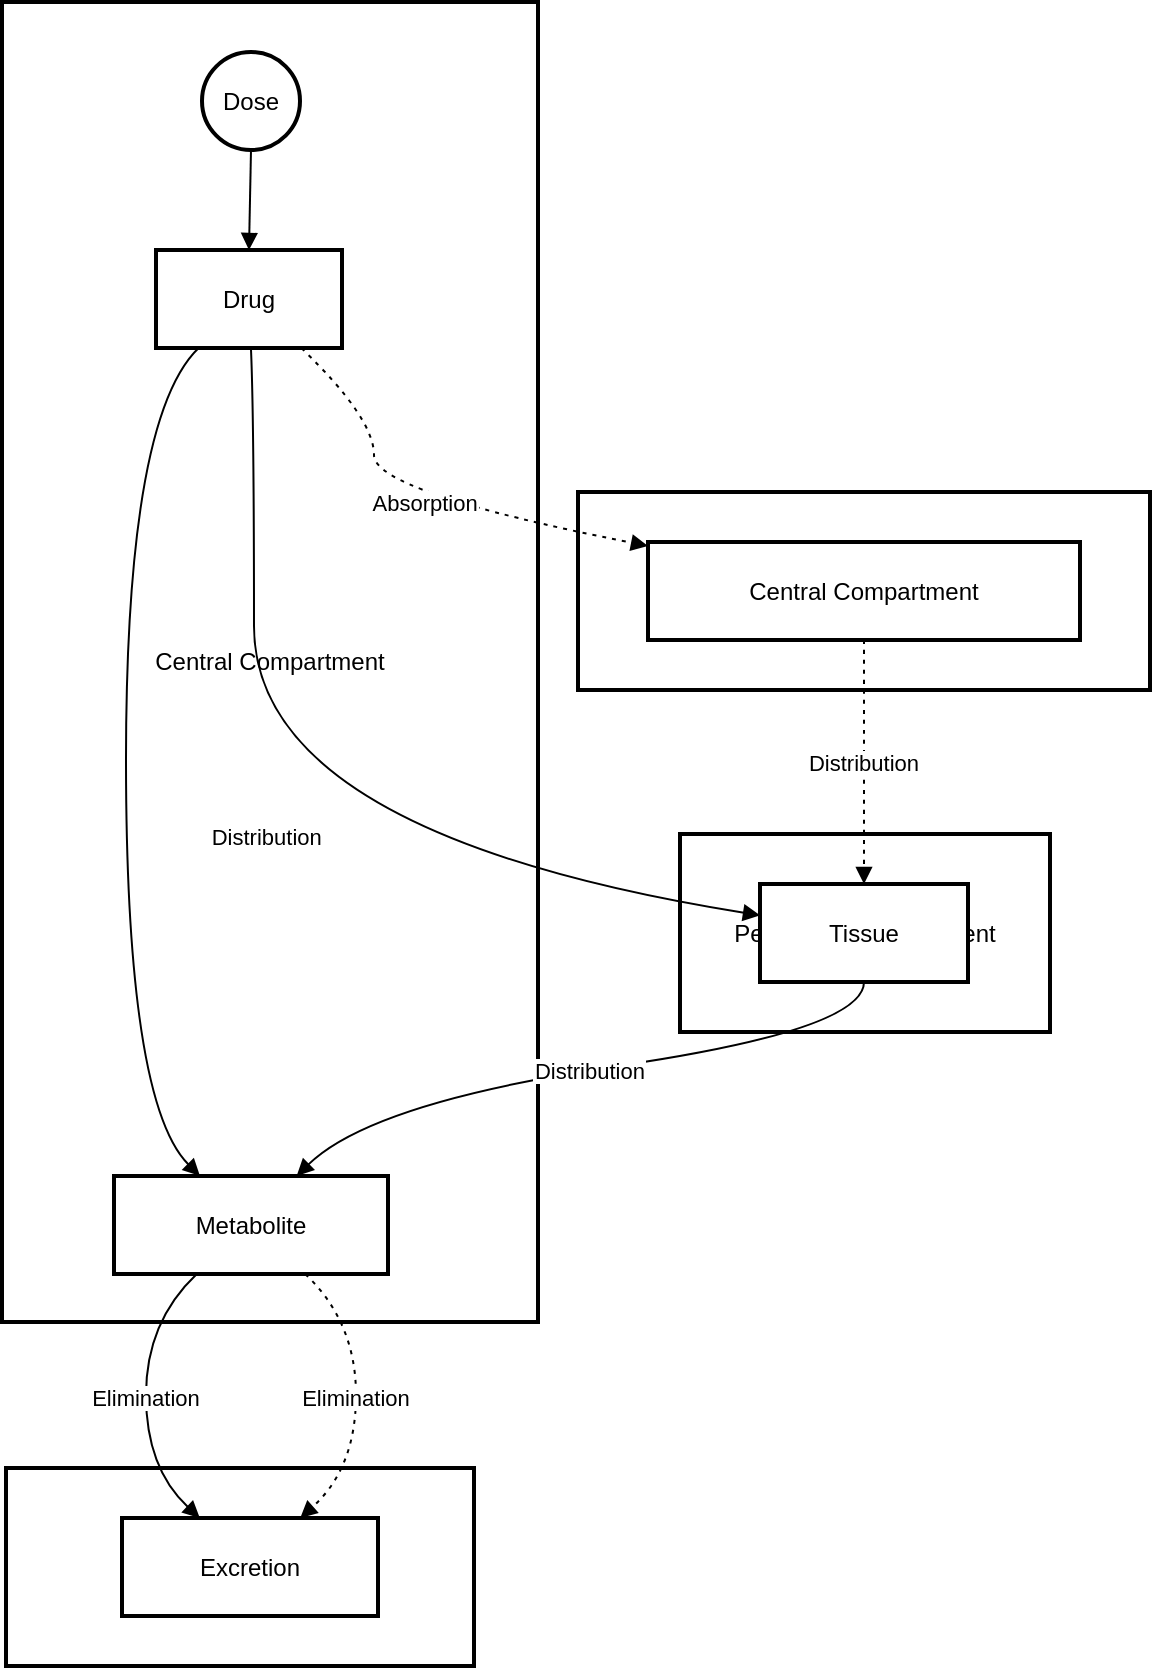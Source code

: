 <mxfile version="24.7.14">
  <diagram name="Page-1" id="cA2wVGBj6NUlGLia6zEg">
    <mxGraphModel>
      <root>
        <mxCell id="0" />
        <mxCell id="1" parent="0" />
        <mxCell id="2" value="Processes" style="whiteSpace=wrap;strokeWidth=2;" vertex="1" parent="1">
          <mxGeometry x="296" y="253" width="286" height="99" as="geometry" />
        </mxCell>
        <mxCell id="3" value="Elimination" style="whiteSpace=wrap;strokeWidth=2;" vertex="1" parent="1">
          <mxGeometry x="10" y="741" width="234" height="99" as="geometry" />
        </mxCell>
        <mxCell id="4" value="Peripheral Compartment" style="whiteSpace=wrap;strokeWidth=2;" vertex="1" parent="1">
          <mxGeometry x="347" y="424" width="185" height="99" as="geometry" />
        </mxCell>
        <mxCell id="5" value="Central Compartment" style="whiteSpace=wrap;strokeWidth=2;" vertex="1" parent="1">
          <mxGeometry x="8" y="8" width="268" height="660" as="geometry" />
        </mxCell>
        <mxCell id="6" value="Dose" style="ellipse;aspect=fixed;strokeWidth=2;whiteSpace=wrap;" vertex="1" parent="1">
          <mxGeometry x="108" y="33" width="49" height="49" as="geometry" />
        </mxCell>
        <mxCell id="7" value="Drug" style="whiteSpace=wrap;strokeWidth=2;" vertex="1" parent="1">
          <mxGeometry x="85" y="132" width="93" height="49" as="geometry" />
        </mxCell>
        <mxCell id="8" value="Metabolite" style="whiteSpace=wrap;strokeWidth=2;" vertex="1" parent="1">
          <mxGeometry x="64" y="595" width="137" height="49" as="geometry" />
        </mxCell>
        <mxCell id="9" value="Tissue" style="whiteSpace=wrap;strokeWidth=2;" vertex="1" parent="1">
          <mxGeometry x="387" y="449" width="104" height="49" as="geometry" />
        </mxCell>
        <mxCell id="10" value="Excretion" style="whiteSpace=wrap;strokeWidth=2;" vertex="1" parent="1">
          <mxGeometry x="68" y="766" width="128" height="49" as="geometry" />
        </mxCell>
        <mxCell id="11" value="Central Compartment" style="whiteSpace=wrap;strokeWidth=2;" vertex="1" parent="1">
          <mxGeometry x="331" y="278" width="216" height="49" as="geometry" />
        </mxCell>
        <mxCell id="12" value="" style="curved=1;startArrow=none;endArrow=block;exitX=0.49;exitY=0.99;entryX=0.5;entryY=-0.01;" edge="1" parent="1" source="6" target="7">
          <mxGeometry relative="1" as="geometry">
            <Array as="points" />
          </mxGeometry>
        </mxCell>
        <mxCell id="13" value="" style="curved=1;startArrow=none;endArrow=block;exitX=0.24;exitY=0.98;entryX=0.31;entryY=-0.01;" edge="1" parent="1" source="7" target="8">
          <mxGeometry relative="1" as="geometry">
            <Array as="points">
              <mxPoint x="70" y="216" />
              <mxPoint x="70" y="558" />
            </Array>
          </mxGeometry>
        </mxCell>
        <mxCell id="14" value="Distribution" style="curved=1;startArrow=none;endArrow=block;exitX=0.51;exitY=0.98;entryX=0;entryY=0.32;" edge="1" parent="1" source="7" target="9">
          <mxGeometry relative="1" as="geometry">
            <Array as="points">
              <mxPoint x="134" y="216" />
              <mxPoint x="134" y="424" />
            </Array>
          </mxGeometry>
        </mxCell>
        <mxCell id="15" value="Distribution" style="curved=1;startArrow=none;endArrow=block;exitX=0.5;exitY=0.98;entryX=0.67;entryY=-0.01;" edge="1" parent="1" source="9" target="8">
          <mxGeometry relative="1" as="geometry">
            <Array as="points">
              <mxPoint x="439" y="522" />
              <mxPoint x="193" y="558" />
            </Array>
          </mxGeometry>
        </mxCell>
        <mxCell id="16" value="Elimination" style="curved=1;startArrow=none;endArrow=block;exitX=0.31;exitY=0.98;entryX=0.3;entryY=-0.01;" edge="1" parent="1" source="8" target="10">
          <mxGeometry relative="1" as="geometry">
            <Array as="points">
              <mxPoint x="80" y="668" />
              <mxPoint x="80" y="741" />
            </Array>
          </mxGeometry>
        </mxCell>
        <mxCell id="17" value="Absorption" style="curved=1;dashed=1;dashPattern=2 3;startArrow=none;endArrow=block;exitX=0.77;exitY=0.98;entryX=0;entryY=0.04;" edge="1" parent="1" source="7" target="11">
          <mxGeometry relative="1" as="geometry">
            <Array as="points">
              <mxPoint x="194" y="216" />
              <mxPoint x="194" y="253" />
            </Array>
          </mxGeometry>
        </mxCell>
        <mxCell id="18" value="Distribution" style="curved=1;dashed=1;dashPattern=2 3;startArrow=none;endArrow=block;exitX=0.5;exitY=0.98;entryX=0.5;entryY=-0.01;" edge="1" parent="1" source="11" target="9">
          <mxGeometry relative="1" as="geometry">
            <Array as="points" />
          </mxGeometry>
        </mxCell>
        <mxCell id="19" value="Elimination" style="curved=1;dashed=1;dashPattern=2 3;startArrow=none;endArrow=block;exitX=0.69;exitY=0.98;entryX=0.7;entryY=-0.01;" edge="1" parent="1" source="8" target="10">
          <mxGeometry relative="1" as="geometry">
            <Array as="points">
              <mxPoint x="185" y="668" />
              <mxPoint x="185" y="741" />
            </Array>
          </mxGeometry>
        </mxCell>
      </root>
    </mxGraphModel>
  </diagram>
</mxfile>
